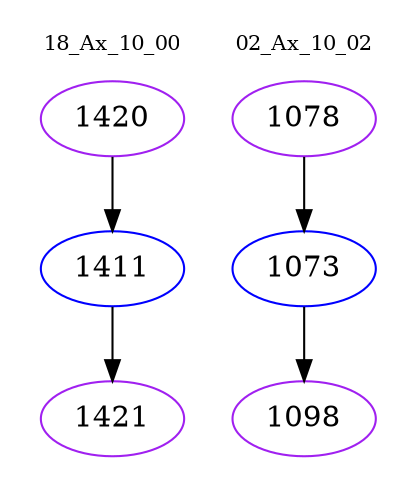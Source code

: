digraph{
subgraph cluster_0 {
color = white
label = "18_Ax_10_00";
fontsize=10;
T0_1420 [label="1420", color="purple"]
T0_1420 -> T0_1411 [color="black"]
T0_1411 [label="1411", color="blue"]
T0_1411 -> T0_1421 [color="black"]
T0_1421 [label="1421", color="purple"]
}
subgraph cluster_1 {
color = white
label = "02_Ax_10_02";
fontsize=10;
T1_1078 [label="1078", color="purple"]
T1_1078 -> T1_1073 [color="black"]
T1_1073 [label="1073", color="blue"]
T1_1073 -> T1_1098 [color="black"]
T1_1098 [label="1098", color="purple"]
}
}
